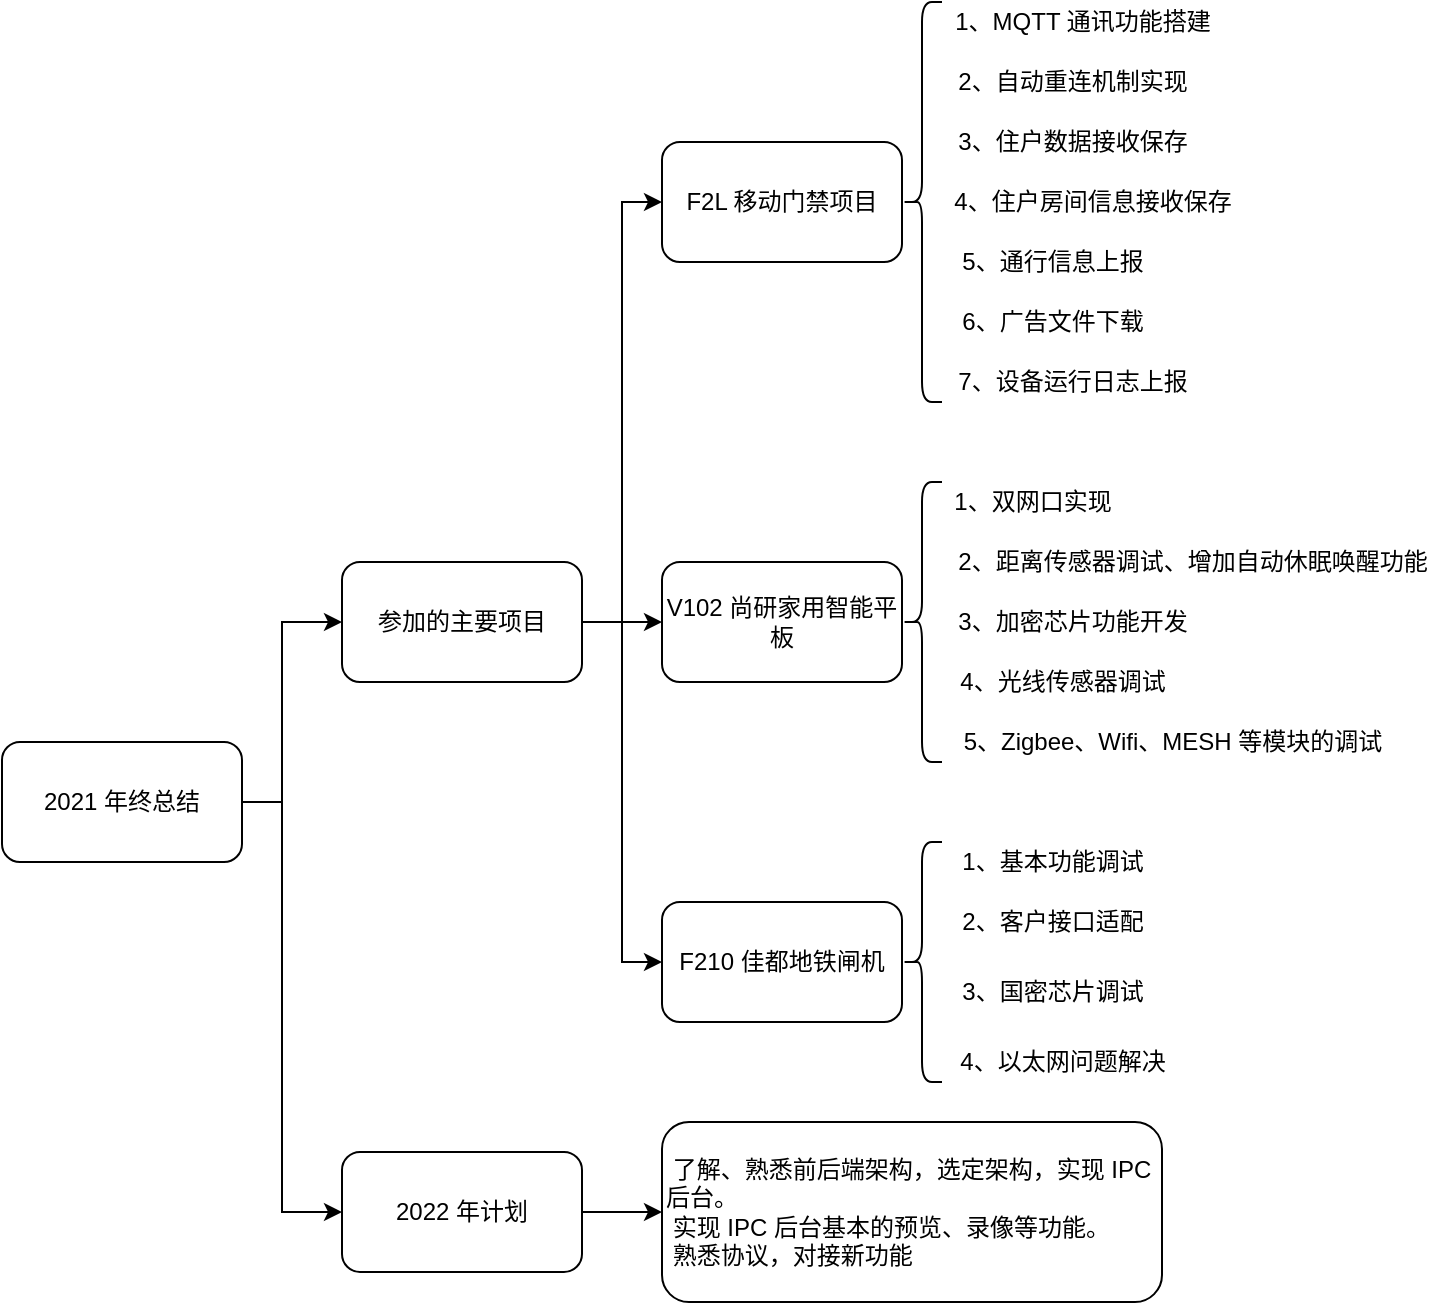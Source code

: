 <mxfile version="15.8.3" type="github">
  <diagram id="-rV86wrVir1E1fv2TtJx" name="Page-1">
    <mxGraphModel dx="925" dy="1715" grid="1" gridSize="10" guides="1" tooltips="1" connect="1" arrows="1" fold="1" page="1" pageScale="1" pageWidth="827" pageHeight="1169" math="0" shadow="0">
      <root>
        <mxCell id="0" />
        <mxCell id="1" parent="0" />
        <mxCell id="j1kuhgOz80whgSOS1jrv-5" style="edgeStyle=orthogonalEdgeStyle;rounded=0;orthogonalLoop=1;jettySize=auto;html=1;entryX=0;entryY=0.5;entryDx=0;entryDy=0;" edge="1" parent="1" source="j1kuhgOz80whgSOS1jrv-1" target="j1kuhgOz80whgSOS1jrv-4">
          <mxGeometry relative="1" as="geometry">
            <Array as="points">
              <mxPoint x="290" y="240" />
              <mxPoint x="290" y="150" />
            </Array>
          </mxGeometry>
        </mxCell>
        <mxCell id="j1kuhgOz80whgSOS1jrv-36" value="" style="edgeStyle=orthogonalEdgeStyle;rounded=0;orthogonalLoop=1;jettySize=auto;html=1;" edge="1" parent="1" source="j1kuhgOz80whgSOS1jrv-1" target="j1kuhgOz80whgSOS1jrv-35">
          <mxGeometry relative="1" as="geometry">
            <Array as="points">
              <mxPoint x="290" y="240" />
              <mxPoint x="290" y="445" />
            </Array>
          </mxGeometry>
        </mxCell>
        <mxCell id="j1kuhgOz80whgSOS1jrv-1" value="2021 年终总结" style="rounded=1;whiteSpace=wrap;html=1;" vertex="1" parent="1">
          <mxGeometry x="150" y="210" width="120" height="60" as="geometry" />
        </mxCell>
        <mxCell id="j1kuhgOz80whgSOS1jrv-11" value="" style="edgeStyle=orthogonalEdgeStyle;rounded=0;orthogonalLoop=1;jettySize=auto;html=1;" edge="1" parent="1" source="j1kuhgOz80whgSOS1jrv-4" target="j1kuhgOz80whgSOS1jrv-10">
          <mxGeometry relative="1" as="geometry" />
        </mxCell>
        <mxCell id="j1kuhgOz80whgSOS1jrv-12" style="edgeStyle=orthogonalEdgeStyle;rounded=0;orthogonalLoop=1;jettySize=auto;html=1;exitX=1;exitY=0.5;exitDx=0;exitDy=0;entryX=0;entryY=0.5;entryDx=0;entryDy=0;" edge="1" parent="1" source="j1kuhgOz80whgSOS1jrv-4" target="j1kuhgOz80whgSOS1jrv-8">
          <mxGeometry relative="1" as="geometry" />
        </mxCell>
        <mxCell id="j1kuhgOz80whgSOS1jrv-14" value="" style="edgeStyle=orthogonalEdgeStyle;rounded=0;orthogonalLoop=1;jettySize=auto;html=1;" edge="1" parent="1" source="j1kuhgOz80whgSOS1jrv-4" target="j1kuhgOz80whgSOS1jrv-13">
          <mxGeometry relative="1" as="geometry">
            <Array as="points">
              <mxPoint x="460" y="150" />
              <mxPoint x="460" y="320" />
            </Array>
          </mxGeometry>
        </mxCell>
        <mxCell id="j1kuhgOz80whgSOS1jrv-4" value="参加的主要项目" style="rounded=1;whiteSpace=wrap;html=1;" vertex="1" parent="1">
          <mxGeometry x="320" y="120" width="120" height="60" as="geometry" />
        </mxCell>
        <mxCell id="j1kuhgOz80whgSOS1jrv-8" value="F2L 移动门禁项目" style="whiteSpace=wrap;html=1;rounded=1;" vertex="1" parent="1">
          <mxGeometry x="480" y="-90" width="120" height="60" as="geometry" />
        </mxCell>
        <mxCell id="j1kuhgOz80whgSOS1jrv-10" value="V102 尚研家用智能平板" style="whiteSpace=wrap;html=1;rounded=1;" vertex="1" parent="1">
          <mxGeometry x="480" y="120" width="120" height="60" as="geometry" />
        </mxCell>
        <mxCell id="j1kuhgOz80whgSOS1jrv-13" value="F210 佳都地铁闸机" style="whiteSpace=wrap;html=1;rounded=1;" vertex="1" parent="1">
          <mxGeometry x="480" y="290" width="120" height="60" as="geometry" />
        </mxCell>
        <mxCell id="j1kuhgOz80whgSOS1jrv-15" value="" style="shape=curlyBracket;whiteSpace=wrap;html=1;rounded=1;" vertex="1" parent="1">
          <mxGeometry x="600" y="-160" width="20" height="200" as="geometry" />
        </mxCell>
        <mxCell id="j1kuhgOz80whgSOS1jrv-16" value="1、MQTT 通讯功能搭建" style="text;html=1;align=center;verticalAlign=middle;resizable=0;points=[];autosize=1;strokeColor=none;fillColor=none;" vertex="1" parent="1">
          <mxGeometry x="620" y="-160" width="140" height="20" as="geometry" />
        </mxCell>
        <mxCell id="j1kuhgOz80whgSOS1jrv-17" value="2、自动重连机制实现" style="text;html=1;align=center;verticalAlign=middle;resizable=0;points=[];autosize=1;strokeColor=none;fillColor=none;" vertex="1" parent="1">
          <mxGeometry x="620" y="-130" width="130" height="20" as="geometry" />
        </mxCell>
        <mxCell id="j1kuhgOz80whgSOS1jrv-18" value="3、住户数据接收保存" style="text;html=1;align=center;verticalAlign=middle;resizable=0;points=[];autosize=1;strokeColor=none;fillColor=none;" vertex="1" parent="1">
          <mxGeometry x="620" y="-100" width="130" height="20" as="geometry" />
        </mxCell>
        <mxCell id="j1kuhgOz80whgSOS1jrv-19" value="4、住户房间信息接收保存" style="text;html=1;align=center;verticalAlign=middle;resizable=0;points=[];autosize=1;strokeColor=none;fillColor=none;" vertex="1" parent="1">
          <mxGeometry x="620" y="-70" width="150" height="20" as="geometry" />
        </mxCell>
        <mxCell id="j1kuhgOz80whgSOS1jrv-20" value="5、通行信息上报" style="text;html=1;align=center;verticalAlign=middle;resizable=0;points=[];autosize=1;strokeColor=none;fillColor=none;" vertex="1" parent="1">
          <mxGeometry x="620" y="-40" width="110" height="20" as="geometry" />
        </mxCell>
        <mxCell id="j1kuhgOz80whgSOS1jrv-21" value="6、广告文件下载" style="text;html=1;align=center;verticalAlign=middle;resizable=0;points=[];autosize=1;strokeColor=none;fillColor=none;" vertex="1" parent="1">
          <mxGeometry x="620" y="-10" width="110" height="20" as="geometry" />
        </mxCell>
        <mxCell id="j1kuhgOz80whgSOS1jrv-22" value="7、设备运行日志上报" style="text;html=1;align=center;verticalAlign=middle;resizable=0;points=[];autosize=1;strokeColor=none;fillColor=none;" vertex="1" parent="1">
          <mxGeometry x="620" y="20" width="130" height="20" as="geometry" />
        </mxCell>
        <mxCell id="j1kuhgOz80whgSOS1jrv-24" value="" style="shape=curlyBracket;whiteSpace=wrap;html=1;rounded=1;" vertex="1" parent="1">
          <mxGeometry x="600" y="80" width="20" height="140" as="geometry" />
        </mxCell>
        <mxCell id="j1kuhgOz80whgSOS1jrv-25" value="1、双网口实现" style="text;html=1;align=center;verticalAlign=middle;resizable=0;points=[];autosize=1;strokeColor=none;fillColor=none;" vertex="1" parent="1">
          <mxGeometry x="620" y="80" width="90" height="20" as="geometry" />
        </mxCell>
        <mxCell id="j1kuhgOz80whgSOS1jrv-26" value="2、距离传感器调试、增加自动休眠唤醒功能" style="text;html=1;align=center;verticalAlign=middle;resizable=0;points=[];autosize=1;strokeColor=none;fillColor=none;" vertex="1" parent="1">
          <mxGeometry x="620" y="110" width="250" height="20" as="geometry" />
        </mxCell>
        <mxCell id="j1kuhgOz80whgSOS1jrv-27" value="3、加密芯片功能开发" style="text;html=1;align=center;verticalAlign=middle;resizable=0;points=[];autosize=1;strokeColor=none;fillColor=none;" vertex="1" parent="1">
          <mxGeometry x="620" y="140" width="130" height="20" as="geometry" />
        </mxCell>
        <mxCell id="j1kuhgOz80whgSOS1jrv-28" value="4、光线传感器调试" style="text;html=1;align=center;verticalAlign=middle;resizable=0;points=[];autosize=1;strokeColor=none;fillColor=none;" vertex="1" parent="1">
          <mxGeometry x="620" y="170" width="120" height="20" as="geometry" />
        </mxCell>
        <mxCell id="j1kuhgOz80whgSOS1jrv-29" value="5、Zigbee、Wifi、MESH 等模块的调试" style="text;html=1;align=center;verticalAlign=middle;resizable=0;points=[];autosize=1;strokeColor=none;fillColor=none;" vertex="1" parent="1">
          <mxGeometry x="620" y="200" width="230" height="20" as="geometry" />
        </mxCell>
        <mxCell id="j1kuhgOz80whgSOS1jrv-30" value="" style="shape=curlyBracket;whiteSpace=wrap;html=1;rounded=1;" vertex="1" parent="1">
          <mxGeometry x="600" y="260" width="20" height="120" as="geometry" />
        </mxCell>
        <mxCell id="j1kuhgOz80whgSOS1jrv-31" value="2、客户接口适配" style="text;html=1;align=center;verticalAlign=middle;resizable=0;points=[];autosize=1;strokeColor=none;fillColor=none;" vertex="1" parent="1">
          <mxGeometry x="620" y="290" width="110" height="20" as="geometry" />
        </mxCell>
        <mxCell id="j1kuhgOz80whgSOS1jrv-32" value="3、国密芯片调试" style="text;html=1;align=center;verticalAlign=middle;resizable=0;points=[];autosize=1;strokeColor=none;fillColor=none;" vertex="1" parent="1">
          <mxGeometry x="620" y="325" width="110" height="20" as="geometry" />
        </mxCell>
        <mxCell id="j1kuhgOz80whgSOS1jrv-33" value="1、基本功能调试" style="text;html=1;align=center;verticalAlign=middle;resizable=0;points=[];autosize=1;strokeColor=none;fillColor=none;" vertex="1" parent="1">
          <mxGeometry x="620" y="260" width="110" height="20" as="geometry" />
        </mxCell>
        <mxCell id="j1kuhgOz80whgSOS1jrv-34" value="4、以太网问题解决" style="text;html=1;align=center;verticalAlign=middle;resizable=0;points=[];autosize=1;strokeColor=none;fillColor=none;" vertex="1" parent="1">
          <mxGeometry x="620" y="360" width="120" height="20" as="geometry" />
        </mxCell>
        <mxCell id="j1kuhgOz80whgSOS1jrv-38" value="" style="edgeStyle=orthogonalEdgeStyle;rounded=0;orthogonalLoop=1;jettySize=auto;html=1;" edge="1" parent="1" source="j1kuhgOz80whgSOS1jrv-35" target="j1kuhgOz80whgSOS1jrv-37">
          <mxGeometry relative="1" as="geometry" />
        </mxCell>
        <mxCell id="j1kuhgOz80whgSOS1jrv-35" value="2022 年计划" style="whiteSpace=wrap;html=1;rounded=1;" vertex="1" parent="1">
          <mxGeometry x="320" y="415" width="120" height="60" as="geometry" />
        </mxCell>
        <mxCell id="j1kuhgOz80whgSOS1jrv-37" value="&lt;span&gt;	&lt;/span&gt;&lt;span style=&quot;white-space: pre&quot;&gt;	&lt;/span&gt;了解、熟悉前后端架构，选定架构，实现 IPC 后台。&lt;br&gt;&lt;span style=&quot;white-space: pre&quot;&gt;	&lt;/span&gt;实现 IPC 后台基本的预览、录像等功能。&lt;br&gt;&lt;span style=&quot;white-space: pre&quot;&gt;	&lt;/span&gt;熟悉协议，对接新功能" style="whiteSpace=wrap;html=1;rounded=1;align=left;" vertex="1" parent="1">
          <mxGeometry x="480" y="400" width="250" height="90" as="geometry" />
        </mxCell>
      </root>
    </mxGraphModel>
  </diagram>
</mxfile>
